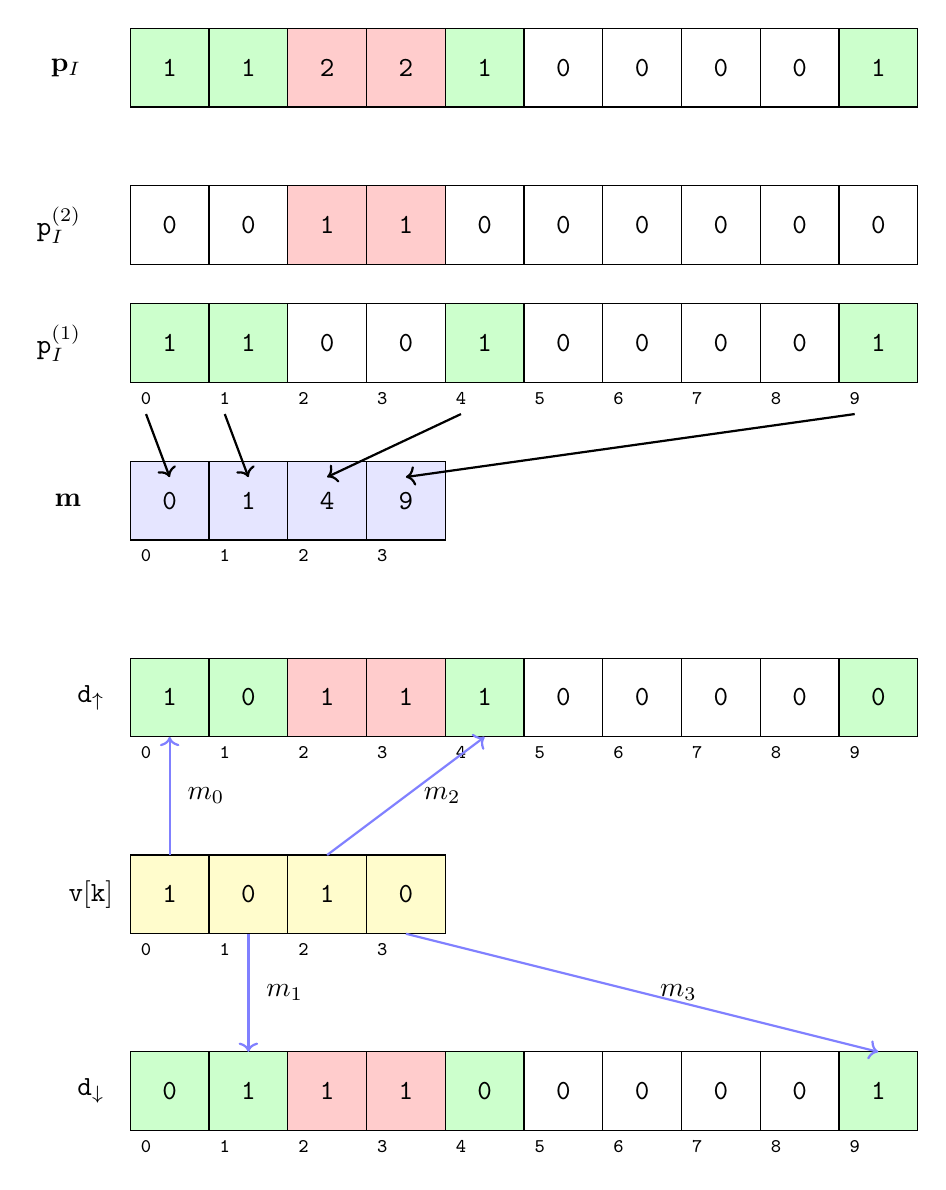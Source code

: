 \begin{tikzpicture}


   \node[left] at (-0.5,2) {$\mathbf{p}_I$};
   \node[left] at (-0.5, 0.) {$\mathtt{p}_I^{(2)}$};
   \node[left] at (-0.5,-1.5) {$\mathtt{p}_I^{(1)}$};
   \node[left] at (-0.5,-3.5) {$\mathbf{m}$};
   
	\foreach \x in {0,...,9} {
	 	\draw (\x,1.5) rectangle (\x+1,2.5);
	 	\draw (\x,0.5) rectangle (\x+1,-0.5);
	 	\draw (\x,-1) rectangle (\x+1,-2);

		\node at (\x+0.2,-2.2) { \scriptsize \texttt{\x} };
	}

	\foreach \x in {2,3} {
 		\draw[fill=red!20!white] (\x,1.5) rectangle (\x+1,2.5);
 		\draw[fill=red!20!white] (\x,0.5) rectangle (\x+1,-0.5);
		\node at (\x+0.5,2) { \texttt{2} };
		\node at (\x+0.5,0) { \texttt{1} };
		\node at (\x+0.5,-1.5) { \texttt{0} };

	}

	\foreach \x in {5,6,7,8} {
		\node at (\x+0.5,2) { \texttt{0} };
		\node at (\x+0.5,0) { \texttt{0} };
		\node at (\x+0.5,-1.5) { \texttt{0} };
	}

	\foreach \x in {0,1,4,9} {
 		\draw[fill=green!20!white] (\x,1.5) rectangle (\x+1,2.5);
 		\draw[fill=green!20!white] (\x,-1) rectangle (\x+1,-2);
		\node at (\x+0.5,2) { \texttt{1} };
		\node at (\x+0.5,0) { \texttt{0} };
		\node at (\x+0.5,-1.5) { \texttt{1} };
	}

	\foreach \x in {0,...,3} {
	    	\draw [fill=blue!10!white]  (\x,-4) rectangle (\x+1,-3);
    		\node at (\x+0.2,-4.2)  { \scriptsize \texttt{\x} };
    }

    \node at (0.5,-3.5) { \texttt{0} };
    \draw [<-,thick] (0.5,-3.2) -- (0.2,-2.4);
    
    \node at (1.5,-3.5) { \texttt{1} };
    \draw [<-,thick] (1.5,-3.2) -- (1.2,-2.4);

    \node at (2.5,-3.5) { \texttt{4} };
    \draw [<-,thick] (2.5,-3.2) -- (4.2,-2.4);
    
    \node at (3.5,-3.5) { \texttt{9} };
    \draw [<-,thick] (3.5,-3.2) -- (9.2,-2.4);
    

\newcommand\YY{-8.5}

   \node at (-0.5,2.5+\YY) { $\mathtt{d}_\uparrow$ };
   \node at (-0.5,-2.5+\YY) { $\mathtt{d}_\downarrow$ };

    % Up and Down strings
	\foreach \x in {0,...,9} {
	 	\draw (\x,2+\YY) rectangle (\x+1,3+\YY);
	 	\draw (\x,-2+\YY) rectangle (\x+1,-3+\YY);
		\node at (\x+0.2,1.8+\YY) { \scriptsize \texttt{\x} };
		\node at (\x+0.2,-3.2+\YY) { \scriptsize \texttt{\x} };
	}

    % v
   \node at (-0.5,0+\YY) { $\mathtt{v[k]}$ };
	\foreach \x in {0,...,3} {
	 	\draw[fill=yellow!20!white] (\x,-0.5+\YY) rectangle (\x+1,0.5+\YY) ;	
		\node at (\x+0.2,-0.7+\YY) { \scriptsize \texttt{\x} };
	}

    % Singly occupied
	\foreach[evaluate=\y using int(\x*\x), evaluate=\z using int((-1)^(\y))] \x in {0,...,3} { 

	 	\draw[fill=green!20!white] (\y,2*\z+\YY) rectangle (\y+1,3*\z+\YY);
	 	\draw[fill=green!20!white] (\y,-2*\z+\YY) rectangle (\y+1,-3*\z+\YY);
		\draw [<-,thick,color=blue!50!white] (\y+0.5,2*\z+\YY) -- (\x+0.5,0.5*\z+\YY) node[midway,right,color=black] { $\;m_\x$ } ;
		\node at (\y+0.5,\z*2.5+\YY) { \texttt{1} };
		\node at (\y+0.5,-\z*2.5+\YY) { \texttt{0} };

	}

    % Doubly occupied
	\foreach \x in {2,3} {
 		\draw[fill=red!20!white] (\x,2+\YY) rectangle (\x+1,3+\YY);
 		\draw[fill=red!20!white] (\x,-2+\YY) rectangle (\x+1,-3+\YY);
		\node at (\x+0.5,2.5+\YY) { \texttt{1} };
		\node at (\x+0.5,-2.5+\YY) { \texttt{1} };
	}

    % Unoccupied
	\foreach \x in {5,6,7,8} {
		\node at (\x+0.5,2.5+\YY) { \texttt{0} };
		\node at (\x+0.5,-2.5+\YY) { \texttt{0} };
	}

    % Up in p (1)
	\foreach \x in {0,2} {
		\node at (\x+0.5,0.+\YY) { \texttt{1} };
	}

    % Down in p (0)
	\foreach \x in {1,3} {
		\node at (\x+0.5,0.+\YY) { \texttt{0} };
	}


\end{tikzpicture}





